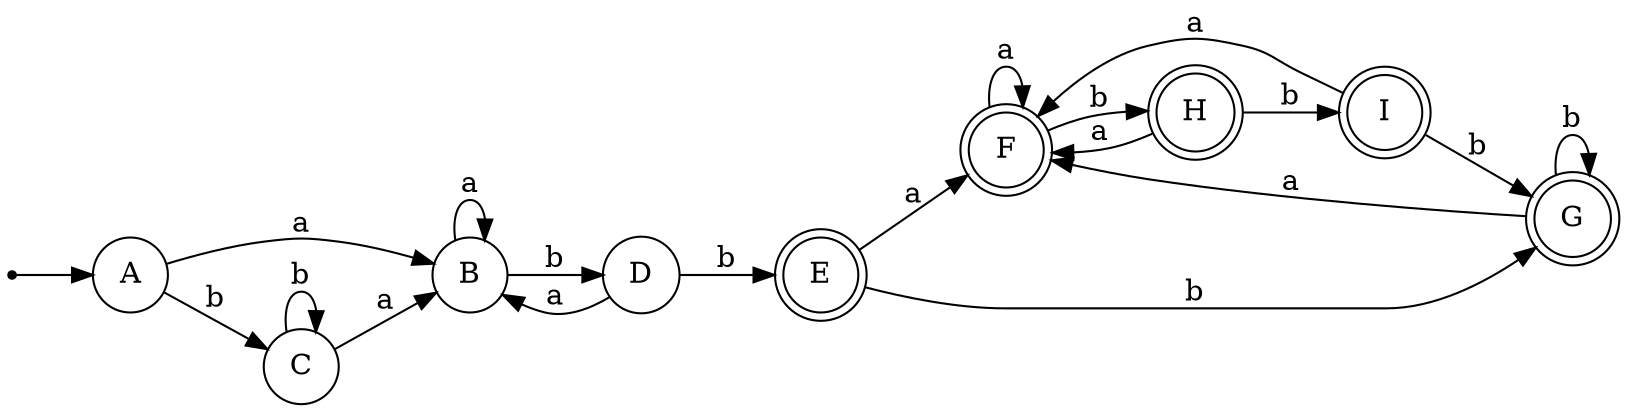 // Subconjuntos DFA:
// A = q0_q1_q2_q4_q6_q8_
// C = q1_q2_q3_q4_q6_q7_q8_
// D = q1_q2_q3_q4_q6_q7_q8_q11_q12_
// I = q1_q2_q3_q4_q6_q7_q8_q13_q14_q15_q16_q17_q18_q20_q21_
// B = q1_q2_q3_q4_q5_q6_q8_q9_q10_
// E = q1_q2_q3_q4_q6_q7_q8_q13_q14_q15_q16_q18_q20_
// F = q1_q2_q3_q4_q5_q6_q8_q9_q10_q15_q16_q17_q18_q19_q20_
// G = q1_q2_q3_q4_q6_q7_q8_q15_q16_q17_q18_q20_q21_
// H = q1_q2_q3_q4_q6_q7_q8_q11_q12_q15_q16_q17_q18_q20_q21_
digraph DFA {
  rankdir=LR;
  node [shape=circle];
  s [shape=point];
  s -> A;
  E [shape=doublecircle];
  F [shape=doublecircle];
  G [shape=doublecircle];
  H [shape=doublecircle];
  I [shape=doublecircle];
  A;
  B;
  C;
  D;
  C -> C [label="b"];
  C -> B [label="a"];
  D -> B [label="a"];
  D -> E [label="b"];
  H -> F [label="a"];
  H -> I [label="b"];
  I -> F [label="a"];
  I -> G [label="b"];
  B -> D [label="b"];
  B -> B [label="a"];
  E -> F [label="a"];
  E -> G [label="b"];
  F -> F [label="a"];
  F -> H [label="b"];
  G -> F [label="a"];
  G -> G [label="b"];
  A -> B [label="a"];
  A -> C [label="b"];
}
